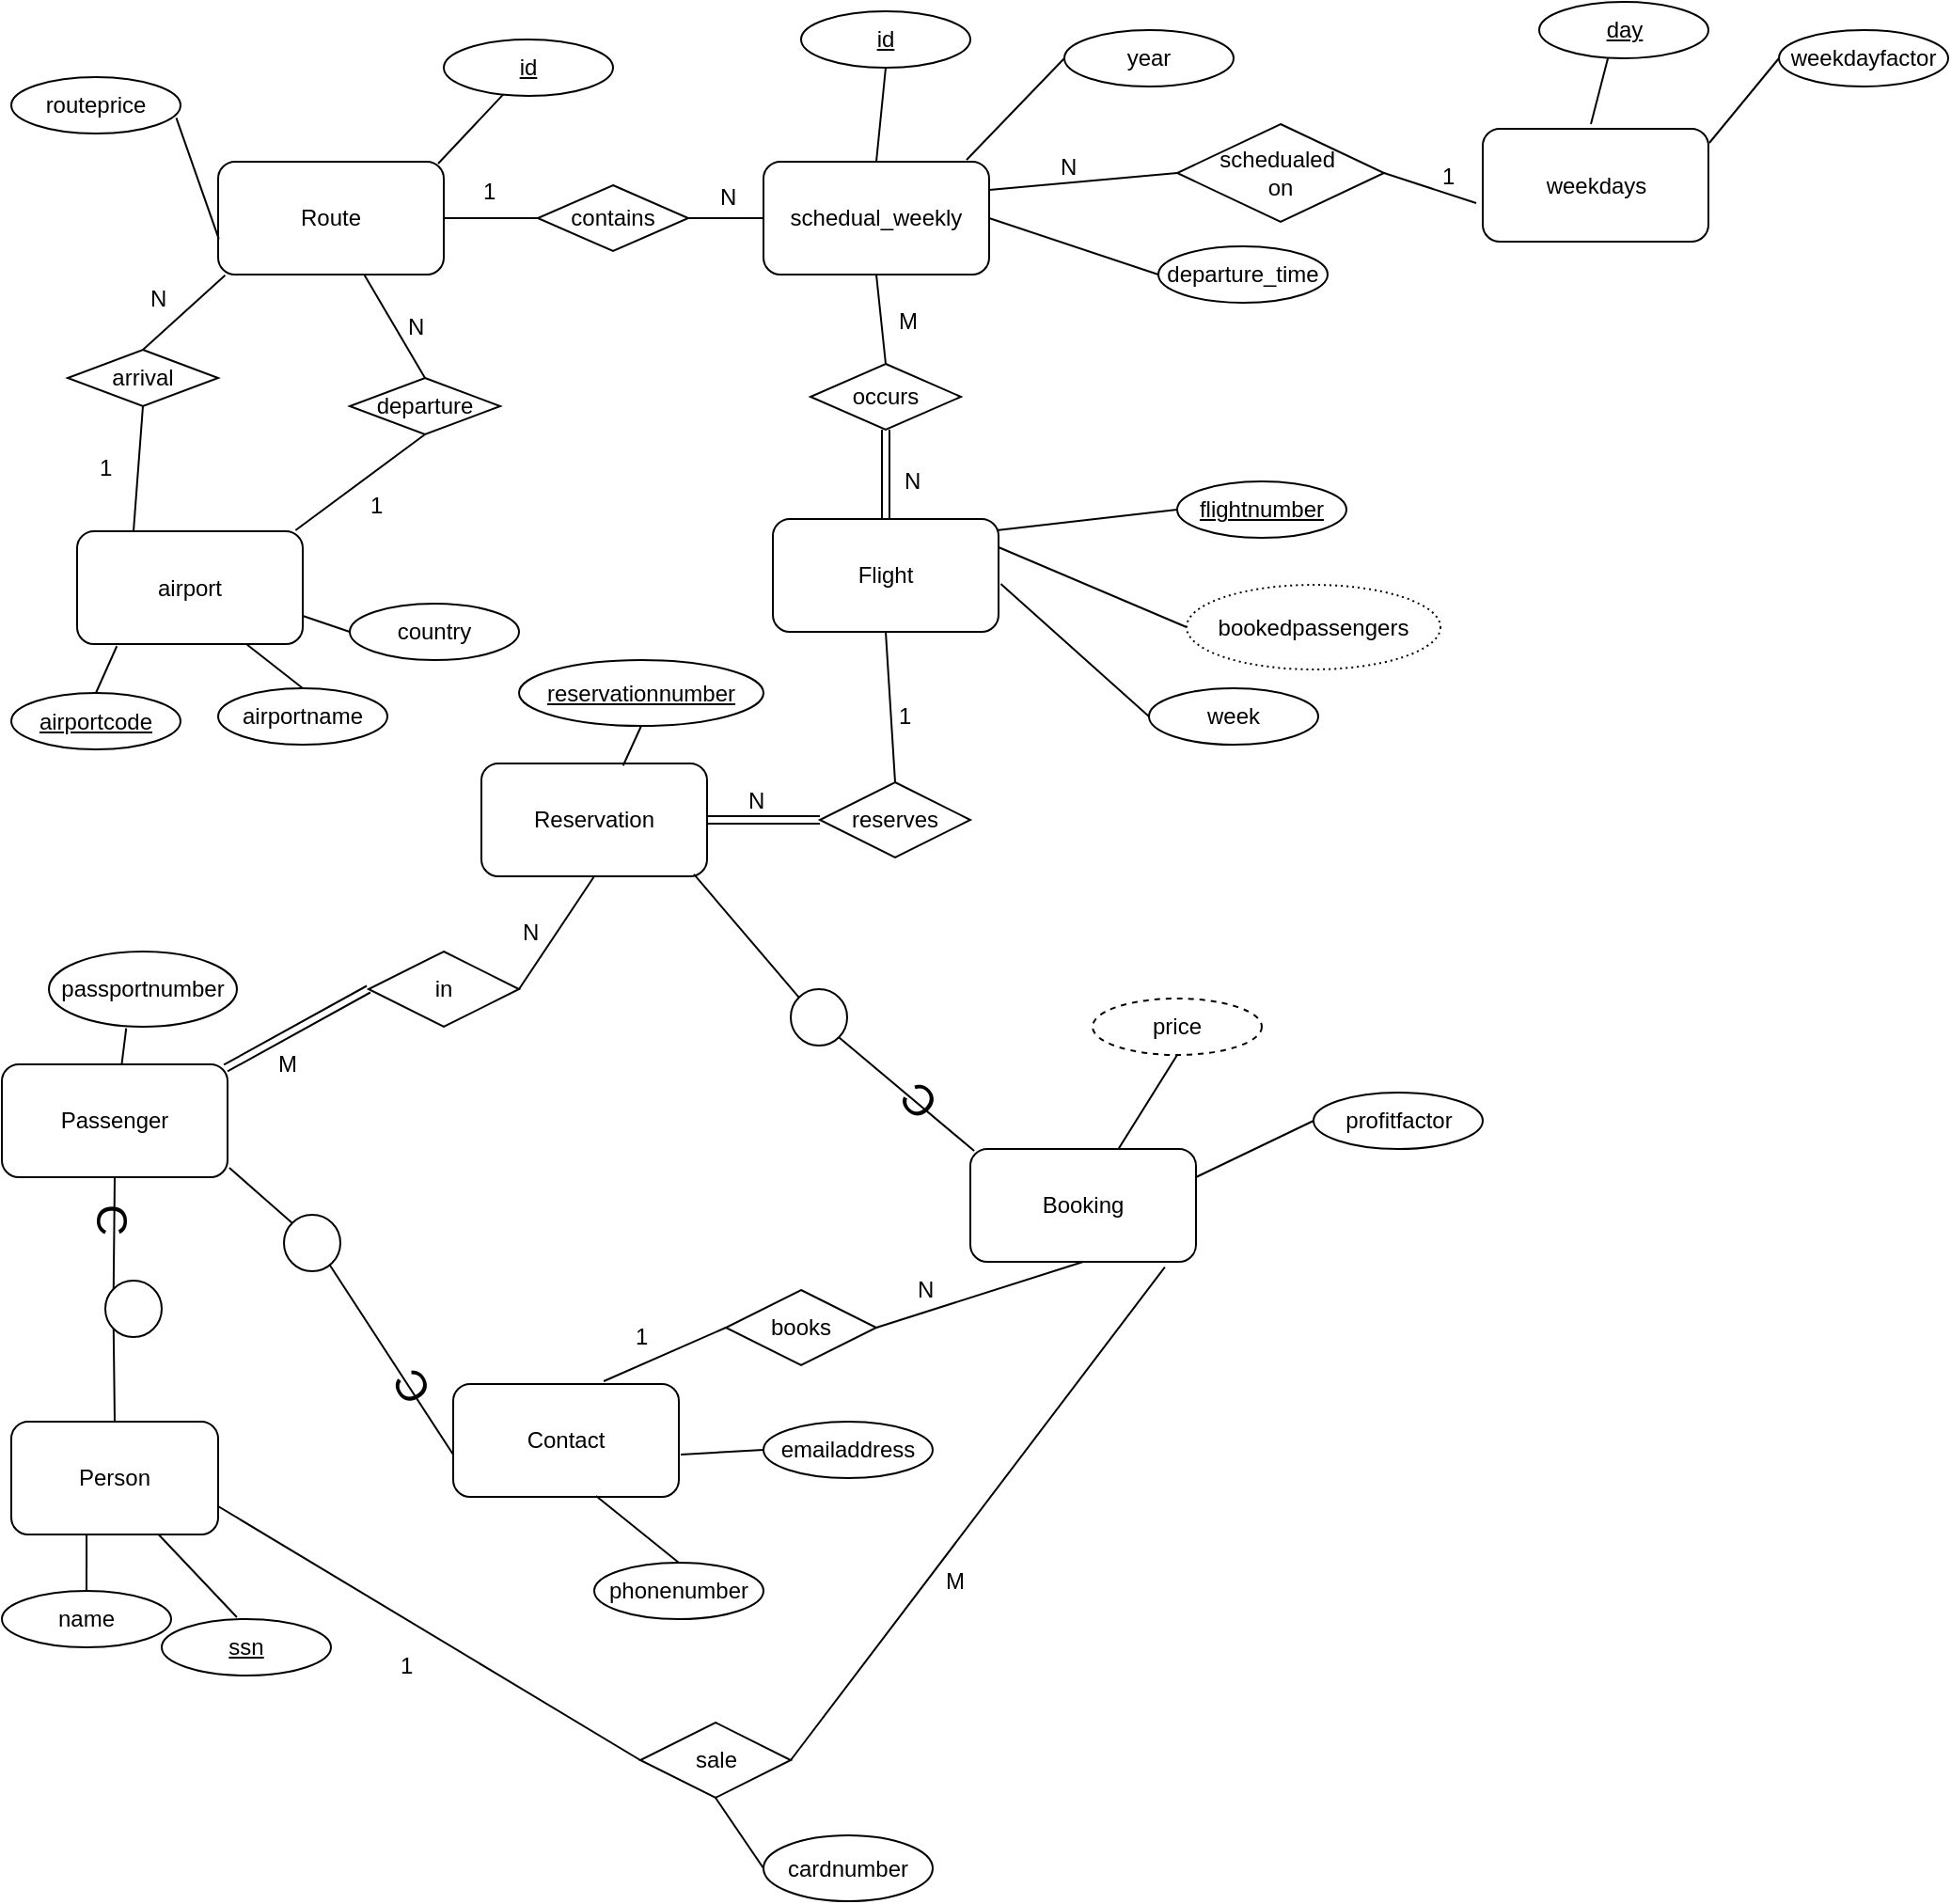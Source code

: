 <mxfile version="12.2.8" type="device" pages="1"><diagram id="ueyBdARAc9coFr8ONJ0_" name="Page-1"><mxGraphModel dx="1418" dy="865" grid="1" gridSize="10" guides="1" tooltips="1" connect="1" arrows="1" fold="1" page="1" pageScale="1" pageWidth="850" pageHeight="1100" math="0" shadow="0"><root><mxCell id="0"/><mxCell id="1" parent="0"/><mxCell id="NVE8YWoXmTEbN0VjAw6I-1" value="Route" style="rounded=1;whiteSpace=wrap;html=1;" parent="1" vertex="1"><mxGeometry x="120" y="120" width="120" height="60" as="geometry"/></mxCell><mxCell id="NVE8YWoXmTEbN0VjAw6I-5" value="schedual_weekly" style="rounded=1;whiteSpace=wrap;html=1;" parent="1" vertex="1"><mxGeometry x="410" y="120" width="120" height="60" as="geometry"/></mxCell><mxCell id="NVE8YWoXmTEbN0VjAw6I-6" value="Flight" style="rounded=1;whiteSpace=wrap;html=1;" parent="1" vertex="1"><mxGeometry x="415" y="310" width="120" height="60" as="geometry"/></mxCell><mxCell id="NVE8YWoXmTEbN0VjAw6I-7" value="&lt;u&gt;flightnumber&lt;/u&gt;" style="ellipse;whiteSpace=wrap;html=1;" parent="1" vertex="1"><mxGeometry x="630" y="290" width="90" height="30" as="geometry"/></mxCell><mxCell id="NVE8YWoXmTEbN0VjAw6I-9" value="week" style="ellipse;whiteSpace=wrap;html=1;" parent="1" vertex="1"><mxGeometry x="615" y="400" width="90" height="30" as="geometry"/></mxCell><mxCell id="NVE8YWoXmTEbN0VjAw6I-10" value="year" style="ellipse;whiteSpace=wrap;html=1;" parent="1" vertex="1"><mxGeometry x="570" y="50" width="90" height="30" as="geometry"/></mxCell><mxCell id="NVE8YWoXmTEbN0VjAw6I-11" value="&lt;u&gt;id&lt;/u&gt;" style="ellipse;whiteSpace=wrap;html=1;" parent="1" vertex="1"><mxGeometry x="430" y="40" width="90" height="30" as="geometry"/></mxCell><mxCell id="NVE8YWoXmTEbN0VjAw6I-13" value="&lt;u&gt;id&lt;/u&gt;" style="ellipse;whiteSpace=wrap;html=1;" parent="1" vertex="1"><mxGeometry x="240" y="55" width="90" height="30" as="geometry"/></mxCell><mxCell id="NVE8YWoXmTEbN0VjAw6I-19" value="&lt;u&gt;day&lt;/u&gt;" style="ellipse;whiteSpace=wrap;html=1;" parent="1" vertex="1"><mxGeometry x="822.5" y="35" width="90" height="30" as="geometry"/></mxCell><mxCell id="NVE8YWoXmTEbN0VjAw6I-20" value="departure_time" style="ellipse;whiteSpace=wrap;html=1;" parent="1" vertex="1"><mxGeometry x="620" y="165" width="90" height="30" as="geometry"/></mxCell><mxCell id="NVE8YWoXmTEbN0VjAw6I-21" value="contains" style="rhombus;whiteSpace=wrap;html=1;" parent="1" vertex="1"><mxGeometry x="290" y="132.5" width="80" height="35" as="geometry"/></mxCell><mxCell id="NVE8YWoXmTEbN0VjAw6I-23" value="occurs" style="rhombus;whiteSpace=wrap;html=1;" parent="1" vertex="1"><mxGeometry x="435" y="227.5" width="80" height="35" as="geometry"/></mxCell><mxCell id="NVE8YWoXmTEbN0VjAw6I-24" value="Reservation" style="rounded=1;whiteSpace=wrap;html=1;" parent="1" vertex="1"><mxGeometry x="260" y="440" width="120" height="60" as="geometry"/></mxCell><mxCell id="NVE8YWoXmTEbN0VjAw6I-26" value="Booking" style="rounded=1;whiteSpace=wrap;html=1;" parent="1" vertex="1"><mxGeometry x="520" y="645" width="120" height="60" as="geometry"/></mxCell><mxCell id="NVE8YWoXmTEbN0VjAw6I-27" value="Person" style="rounded=1;whiteSpace=wrap;html=1;" parent="1" vertex="1"><mxGeometry x="10" y="790" width="110" height="60" as="geometry"/></mxCell><mxCell id="NVE8YWoXmTEbN0VjAw6I-31" value="name" style="ellipse;whiteSpace=wrap;html=1;" parent="1" vertex="1"><mxGeometry x="5" y="880" width="90" height="30" as="geometry"/></mxCell><mxCell id="NVE8YWoXmTEbN0VjAw6I-32" value="passportnumber" style="ellipse;whiteSpace=wrap;html=1;" parent="1" vertex="1"><mxGeometry x="30" y="540" width="100" height="40" as="geometry"/></mxCell><mxCell id="NVE8YWoXmTEbN0VjAw6I-34" value="reserves" style="rhombus;whiteSpace=wrap;html=1;" parent="1" vertex="1"><mxGeometry x="440" y="450" width="80" height="40" as="geometry"/></mxCell><mxCell id="NVE8YWoXmTEbN0VjAw6I-36" value="in" style="rhombus;whiteSpace=wrap;html=1;" parent="1" vertex="1"><mxGeometry x="200" y="540" width="80" height="40" as="geometry"/></mxCell><mxCell id="NVE8YWoXmTEbN0VjAw6I-38" value="Contact" style="rounded=1;whiteSpace=wrap;html=1;" parent="1" vertex="1"><mxGeometry x="245" y="770" width="120" height="60" as="geometry"/></mxCell><mxCell id="NVE8YWoXmTEbN0VjAw6I-39" value="emailaddress" style="ellipse;whiteSpace=wrap;html=1;" parent="1" vertex="1"><mxGeometry x="410" y="790" width="90" height="30" as="geometry"/></mxCell><mxCell id="NVE8YWoXmTEbN0VjAw6I-40" value="phonenumber" style="ellipse;whiteSpace=wrap;html=1;" parent="1" vertex="1"><mxGeometry x="320" y="865" width="90" height="30" as="geometry"/></mxCell><mxCell id="NVE8YWoXmTEbN0VjAw6I-41" value="books" style="rhombus;whiteSpace=wrap;html=1;" parent="1" vertex="1"><mxGeometry x="390" y="720" width="80" height="40" as="geometry"/></mxCell><mxCell id="NVE8YWoXmTEbN0VjAw6I-42" value="" style="ellipse;whiteSpace=wrap;html=1;aspect=fixed;" parent="1" vertex="1"><mxGeometry x="60" y="715" width="30" height="30" as="geometry"/></mxCell><mxCell id="NVE8YWoXmTEbN0VjAw6I-46" value="Passenger" style="rounded=1;whiteSpace=wrap;html=1;" parent="1" vertex="1"><mxGeometry x="5" y="600" width="120" height="60" as="geometry"/></mxCell><mxCell id="NVE8YWoXmTEbN0VjAw6I-50" value="cardnumber" style="ellipse;whiteSpace=wrap;html=1;" parent="1" vertex="1"><mxGeometry x="410" y="1010" width="90" height="35" as="geometry"/></mxCell><mxCell id="NVE8YWoXmTEbN0VjAw6I-55" value="sale" style="rhombus;whiteSpace=wrap;html=1;" parent="1" vertex="1"><mxGeometry x="344.5" y="950" width="80" height="40" as="geometry"/></mxCell><mxCell id="NVE8YWoXmTEbN0VjAw6I-56" value="" style="endArrow=none;html=1;exitX=1;exitY=0.5;exitDx=0;exitDy=0;entryX=0.862;entryY=1.047;entryDx=0;entryDy=0;entryPerimeter=0;" parent="1" source="NVE8YWoXmTEbN0VjAw6I-55" target="NVE8YWoXmTEbN0VjAw6I-26" edge="1"><mxGeometry width="50" height="50" relative="1" as="geometry"><mxPoint x="710" y="690" as="sourcePoint"/><mxPoint x="760" y="640" as="targetPoint"/></mxGeometry></mxCell><mxCell id="NVE8YWoXmTEbN0VjAw6I-57" value="" style="endArrow=none;html=1;exitX=0;exitY=0.5;exitDx=0;exitDy=0;entryX=1;entryY=0.75;entryDx=0;entryDy=0;" parent="1" source="NVE8YWoXmTEbN0VjAw6I-55" target="NVE8YWoXmTEbN0VjAw6I-27" edge="1"><mxGeometry width="50" height="50" relative="1" as="geometry"><mxPoint x="670" y="930" as="sourcePoint"/><mxPoint x="770" y="650" as="targetPoint"/></mxGeometry></mxCell><mxCell id="NVE8YWoXmTEbN0VjAw6I-59" value="" style="endArrow=none;html=1;entryX=0;entryY=1;entryDx=0;entryDy=0;exitX=0.5;exitY=0;exitDx=0;exitDy=0;" parent="1" source="NVE8YWoXmTEbN0VjAw6I-27" target="NVE8YWoXmTEbN0VjAw6I-42" edge="1"><mxGeometry width="50" height="50" relative="1" as="geometry"><mxPoint x="80" y="780" as="sourcePoint"/><mxPoint x="130" y="730" as="targetPoint"/></mxGeometry></mxCell><mxCell id="NVE8YWoXmTEbN0VjAw6I-60" value="" style="endArrow=none;html=1;exitX=0;exitY=0;exitDx=0;exitDy=0;entryX=0.5;entryY=1;entryDx=0;entryDy=0;" parent="1" source="NVE8YWoXmTEbN0VjAw6I-42" target="NVE8YWoXmTEbN0VjAw6I-46" edge="1"><mxGeometry width="50" height="50" relative="1" as="geometry"><mxPoint x="140" y="735" as="sourcePoint"/><mxPoint x="190" y="685" as="targetPoint"/></mxGeometry></mxCell><mxCell id="NVE8YWoXmTEbN0VjAw6I-66" value="&lt;font style=&quot;font-size: 23px&quot;&gt;C&lt;/font&gt;" style="text;html=1;resizable=0;points=[];autosize=1;align=left;verticalAlign=top;spacingTop=-4;rotation=90;" parent="1" vertex="1"><mxGeometry x="55" y="677.5" width="30" height="20" as="geometry"/></mxCell><mxCell id="NVE8YWoXmTEbN0VjAw6I-67" value="" style="endArrow=none;html=1;entryX=0;entryY=0.5;entryDx=0;entryDy=0;exitX=0.992;exitY=0.033;exitDx=0;exitDy=0;exitPerimeter=0;shape=link;" parent="1" source="NVE8YWoXmTEbN0VjAw6I-46" target="NVE8YWoXmTEbN0VjAw6I-36" edge="1"><mxGeometry width="50" height="50" relative="1" as="geometry"><mxPoint x="130.99" y="806" as="sourcePoint"/><mxPoint x="159.393" y="765.607" as="targetPoint"/></mxGeometry></mxCell><mxCell id="NVE8YWoXmTEbN0VjAw6I-68" value="" style="endArrow=none;html=1;entryX=0.5;entryY=1;entryDx=0;entryDy=0;exitX=1;exitY=0.5;exitDx=0;exitDy=0;" parent="1" source="NVE8YWoXmTEbN0VjAw6I-36" target="NVE8YWoXmTEbN0VjAw6I-24" edge="1"><mxGeometry width="50" height="50" relative="1" as="geometry"><mxPoint x="234.99" y="545" as="sourcePoint"/><mxPoint x="263.393" y="504.607" as="targetPoint"/></mxGeometry></mxCell><mxCell id="NVE8YWoXmTEbN0VjAw6I-69" value="" style="endArrow=none;html=1;entryX=0;entryY=0.5;entryDx=0;entryDy=0;exitX=1;exitY=0.5;exitDx=0;exitDy=0;shape=link;" parent="1" source="NVE8YWoXmTEbN0VjAw6I-24" target="NVE8YWoXmTEbN0VjAw6I-34" edge="1"><mxGeometry width="50" height="50" relative="1" as="geometry"><mxPoint x="150.99" y="826" as="sourcePoint"/><mxPoint x="179.393" y="785.607" as="targetPoint"/></mxGeometry></mxCell><mxCell id="NVE8YWoXmTEbN0VjAw6I-70" value="" style="endArrow=none;html=1;entryX=0.5;entryY=1;entryDx=0;entryDy=0;exitX=0.5;exitY=0;exitDx=0;exitDy=0;" parent="1" source="NVE8YWoXmTEbN0VjAw6I-34" target="NVE8YWoXmTEbN0VjAw6I-6" edge="1"><mxGeometry width="50" height="50" relative="1" as="geometry"><mxPoint x="160.99" y="836" as="sourcePoint"/><mxPoint x="189.393" y="795.607" as="targetPoint"/></mxGeometry></mxCell><mxCell id="NVE8YWoXmTEbN0VjAw6I-74" value="" style="endArrow=none;html=1;entryX=0.942;entryY=0.983;entryDx=0;entryDy=0;entryPerimeter=0;exitX=0;exitY=0;exitDx=0;exitDy=0;" parent="1" source="n1bBaKgyU3vudz4Un_Si-14" target="NVE8YWoXmTEbN0VjAw6I-24" edge="1"><mxGeometry width="50" height="50" relative="1" as="geometry"><mxPoint x="410" y="540" as="sourcePoint"/><mxPoint x="159.393" y="765.607" as="targetPoint"/></mxGeometry></mxCell><mxCell id="NVE8YWoXmTEbN0VjAw6I-79" value="" style="endArrow=none;html=1;entryX=0;entryY=0.5;entryDx=0;entryDy=0;exitX=0.667;exitY=-0.025;exitDx=0;exitDy=0;exitPerimeter=0;" parent="1" source="NVE8YWoXmTEbN0VjAw6I-38" target="NVE8YWoXmTEbN0VjAw6I-41" edge="1"><mxGeometry width="50" height="50" relative="1" as="geometry"><mxPoint x="130.99" y="806" as="sourcePoint"/><mxPoint x="159.393" y="765.607" as="targetPoint"/></mxGeometry></mxCell><mxCell id="NVE8YWoXmTEbN0VjAw6I-80" value="" style="endArrow=none;html=1;entryX=0.5;entryY=1;entryDx=0;entryDy=0;exitX=1;exitY=0.5;exitDx=0;exitDy=0;" parent="1" source="NVE8YWoXmTEbN0VjAw6I-41" target="NVE8YWoXmTEbN0VjAw6I-26" edge="1"><mxGeometry width="50" height="50" relative="1" as="geometry"><mxPoint x="130.99" y="806" as="sourcePoint"/><mxPoint x="159.393" y="765.607" as="targetPoint"/></mxGeometry></mxCell><mxCell id="NVE8YWoXmTEbN0VjAw6I-81" value="" style="endArrow=none;html=1;entryX=0;entryY=0.5;entryDx=0;entryDy=0;exitX=1.008;exitY=0.625;exitDx=0;exitDy=0;exitPerimeter=0;" parent="1" source="NVE8YWoXmTEbN0VjAw6I-38" target="NVE8YWoXmTEbN0VjAw6I-39" edge="1"><mxGeometry width="50" height="50" relative="1" as="geometry"><mxPoint x="360.04" y="751" as="sourcePoint"/><mxPoint x="395" y="720" as="targetPoint"/></mxGeometry></mxCell><mxCell id="NVE8YWoXmTEbN0VjAw6I-82" value="" style="endArrow=none;html=1;exitX=0.633;exitY=0.992;exitDx=0;exitDy=0;exitPerimeter=0;entryX=0.5;entryY=0;entryDx=0;entryDy=0;" parent="1" source="NVE8YWoXmTEbN0VjAw6I-38" target="NVE8YWoXmTEbN0VjAw6I-40" edge="1"><mxGeometry width="50" height="50" relative="1" as="geometry"><mxPoint x="370.04" y="761" as="sourcePoint"/><mxPoint x="380" y="820" as="targetPoint"/></mxGeometry></mxCell><mxCell id="NVE8YWoXmTEbN0VjAw6I-84" value="" style="endArrow=none;html=1;exitX=0;exitY=0.5;exitDx=0;exitDy=0;entryX=1;entryY=0.25;entryDx=0;entryDy=0;" parent="1" source="YQRDbXW9_YYpW1JyS6Nd-8" target="NVE8YWoXmTEbN0VjAw6I-26" edge="1"><mxGeometry width="50" height="50" relative="1" as="geometry"><mxPoint x="380.04" y="771" as="sourcePoint"/><mxPoint x="960" y="520" as="targetPoint"/></mxGeometry></mxCell><mxCell id="NVE8YWoXmTEbN0VjAw6I-87" value="" style="endArrow=none;html=1;entryX=0;entryY=0.5;entryDx=0;entryDy=0;exitX=0.5;exitY=1;exitDx=0;exitDy=0;" parent="1" source="NVE8YWoXmTEbN0VjAw6I-55" target="NVE8YWoXmTEbN0VjAw6I-50" edge="1"><mxGeometry width="50" height="50" relative="1" as="geometry"><mxPoint x="810" y="770" as="sourcePoint"/><mxPoint x="810" y="730" as="targetPoint"/></mxGeometry></mxCell><mxCell id="NVE8YWoXmTEbN0VjAw6I-90" value="" style="endArrow=none;html=1;exitX=0.364;exitY=1;exitDx=0;exitDy=0;exitPerimeter=0;" parent="1" source="NVE8YWoXmTEbN0VjAw6I-27" target="NVE8YWoXmTEbN0VjAw6I-31" edge="1"><mxGeometry width="50" height="50" relative="1" as="geometry"><mxPoint x="130.99" y="806" as="sourcePoint"/><mxPoint x="159.393" y="765.607" as="targetPoint"/></mxGeometry></mxCell><mxCell id="NVE8YWoXmTEbN0VjAw6I-91" value="" style="endArrow=none;html=1;exitX=0.411;exitY=1.021;exitDx=0;exitDy=0;exitPerimeter=0;" parent="1" source="NVE8YWoXmTEbN0VjAw6I-32" target="NVE8YWoXmTEbN0VjAw6I-46" edge="1"><mxGeometry width="50" height="50" relative="1" as="geometry"><mxPoint x="60" y="537" as="sourcePoint"/><mxPoint x="169.393" y="775.607" as="targetPoint"/></mxGeometry></mxCell><mxCell id="NVE8YWoXmTEbN0VjAw6I-92" value="" style="endArrow=none;html=1;entryX=1.01;entryY=0.576;entryDx=0;entryDy=0;exitX=0;exitY=0.5;exitDx=0;exitDy=0;entryPerimeter=0;" parent="1" source="NVE8YWoXmTEbN0VjAw6I-9" target="NVE8YWoXmTEbN0VjAw6I-6" edge="1"><mxGeometry width="50" height="50" relative="1" as="geometry"><mxPoint x="490" y="450" as="sourcePoint"/><mxPoint x="485" y="380" as="targetPoint"/></mxGeometry></mxCell><mxCell id="NVE8YWoXmTEbN0VjAw6I-93" value="price" style="ellipse;whiteSpace=wrap;html=1;dashed=1;" parent="1" vertex="1"><mxGeometry x="585" y="565" width="90" height="30" as="geometry"/></mxCell><mxCell id="NVE8YWoXmTEbN0VjAw6I-94" value="" style="endArrow=none;html=1;exitX=0.5;exitY=1;exitDx=0;exitDy=0;" parent="1" source="NVE8YWoXmTEbN0VjAw6I-93" target="NVE8YWoXmTEbN0VjAw6I-26" edge="1"><mxGeometry width="50" height="50" relative="1" as="geometry"><mxPoint x="490" y="450" as="sourcePoint"/><mxPoint x="485" y="380" as="targetPoint"/></mxGeometry></mxCell><mxCell id="NVE8YWoXmTEbN0VjAw6I-95" value="" style="endArrow=none;html=1;entryX=0.992;entryY=0.1;entryDx=0;entryDy=0;exitX=0;exitY=0.5;exitDx=0;exitDy=0;entryPerimeter=0;" parent="1" source="NVE8YWoXmTEbN0VjAw6I-7" target="NVE8YWoXmTEbN0VjAw6I-6" edge="1"><mxGeometry width="50" height="50" relative="1" as="geometry"><mxPoint x="640" y="380" as="sourcePoint"/><mxPoint x="545" y="335" as="targetPoint"/></mxGeometry></mxCell><mxCell id="NVE8YWoXmTEbN0VjAw6I-96" value="" style="endArrow=none;html=1;entryX=0.5;entryY=1;entryDx=0;entryDy=0;exitX=0.5;exitY=0;exitDx=0;exitDy=0;shape=link;" parent="1" source="NVE8YWoXmTEbN0VjAw6I-6" target="NVE8YWoXmTEbN0VjAw6I-23" edge="1"><mxGeometry width="50" height="50" relative="1" as="geometry"><mxPoint x="650" y="390" as="sourcePoint"/><mxPoint x="555" y="345" as="targetPoint"/></mxGeometry></mxCell><mxCell id="NVE8YWoXmTEbN0VjAw6I-97" value="" style="endArrow=none;html=1;exitX=0.5;exitY=1;exitDx=0;exitDy=0;entryX=0.5;entryY=0;entryDx=0;entryDy=0;" parent="1" source="NVE8YWoXmTEbN0VjAw6I-5" target="NVE8YWoXmTEbN0VjAw6I-23" edge="1"><mxGeometry width="50" height="50" relative="1" as="geometry"><mxPoint x="660" y="400" as="sourcePoint"/><mxPoint x="470" y="220" as="targetPoint"/></mxGeometry></mxCell><mxCell id="NVE8YWoXmTEbN0VjAw6I-99" value="" style="endArrow=none;html=1;entryX=1;entryY=0.5;entryDx=0;entryDy=0;exitX=0;exitY=0.5;exitDx=0;exitDy=0;" parent="1" source="NVE8YWoXmTEbN0VjAw6I-20" target="NVE8YWoXmTEbN0VjAw6I-5" edge="1"><mxGeometry width="50" height="50" relative="1" as="geometry"><mxPoint x="670" y="410" as="sourcePoint"/><mxPoint x="575" y="365" as="targetPoint"/></mxGeometry></mxCell><mxCell id="NVE8YWoXmTEbN0VjAw6I-100" value="" style="endArrow=none;html=1;exitX=0.406;exitY=1;exitDx=0;exitDy=0;exitPerimeter=0;" parent="1" source="NVE8YWoXmTEbN0VjAw6I-19" edge="1"><mxGeometry width="50" height="50" relative="1" as="geometry"><mxPoint x="680" y="420" as="sourcePoint"/><mxPoint x="850" y="100" as="targetPoint"/></mxGeometry></mxCell><mxCell id="NVE8YWoXmTEbN0VjAw6I-101" value="" style="endArrow=none;html=1;entryX=0.9;entryY=-0.017;entryDx=0;entryDy=0;exitX=0;exitY=0.5;exitDx=0;exitDy=0;entryPerimeter=0;" parent="1" source="NVE8YWoXmTEbN0VjAw6I-10" target="NVE8YWoXmTEbN0VjAw6I-5" edge="1"><mxGeometry width="50" height="50" relative="1" as="geometry"><mxPoint x="690" y="430" as="sourcePoint"/><mxPoint x="595" y="385" as="targetPoint"/></mxGeometry></mxCell><mxCell id="NVE8YWoXmTEbN0VjAw6I-102" value="" style="endArrow=none;html=1;entryX=0.5;entryY=0;entryDx=0;entryDy=0;exitX=0.5;exitY=1;exitDx=0;exitDy=0;" parent="1" source="NVE8YWoXmTEbN0VjAw6I-11" target="NVE8YWoXmTEbN0VjAw6I-5" edge="1"><mxGeometry width="50" height="50" relative="1" as="geometry"><mxPoint x="700" y="440" as="sourcePoint"/><mxPoint x="605" y="395" as="targetPoint"/></mxGeometry></mxCell><mxCell id="NVE8YWoXmTEbN0VjAw6I-103" value="" style="endArrow=none;html=1;entryX=0;entryY=0.5;entryDx=0;entryDy=0;exitX=1;exitY=0.5;exitDx=0;exitDy=0;" parent="1" source="NVE8YWoXmTEbN0VjAw6I-21" target="NVE8YWoXmTEbN0VjAw6I-5" edge="1"><mxGeometry width="50" height="50" relative="1" as="geometry"><mxPoint x="485" y="80" as="sourcePoint"/><mxPoint x="480" y="130" as="targetPoint"/></mxGeometry></mxCell><mxCell id="NVE8YWoXmTEbN0VjAw6I-104" value="" style="endArrow=none;html=1;entryX=1;entryY=0.5;entryDx=0;entryDy=0;exitX=0;exitY=0.5;exitDx=0;exitDy=0;" parent="1" source="NVE8YWoXmTEbN0VjAw6I-21" target="NVE8YWoXmTEbN0VjAw6I-1" edge="1"><mxGeometry width="50" height="50" relative="1" as="geometry"><mxPoint x="495" y="90" as="sourcePoint"/><mxPoint x="490" y="140" as="targetPoint"/></mxGeometry></mxCell><mxCell id="NVE8YWoXmTEbN0VjAw6I-105" value="" style="endArrow=none;html=1;entryX=0.975;entryY=0.017;entryDx=0;entryDy=0;entryPerimeter=0;" parent="1" source="NVE8YWoXmTEbN0VjAw6I-13" target="NVE8YWoXmTEbN0VjAw6I-1" edge="1"><mxGeometry width="50" height="50" relative="1" as="geometry"><mxPoint x="300" y="160" as="sourcePoint"/><mxPoint x="250" y="160" as="targetPoint"/></mxGeometry></mxCell><mxCell id="NVE8YWoXmTEbN0VjAw6I-106" value="" style="endArrow=none;html=1;entryX=0.5;entryY=0;entryDx=0;entryDy=0;" parent="1" source="NVE8YWoXmTEbN0VjAw6I-1" target="YQRDbXW9_YYpW1JyS6Nd-12" edge="1"><mxGeometry width="50" height="50" relative="1" as="geometry"><mxPoint x="310" y="170" as="sourcePoint"/><mxPoint x="260" y="170" as="targetPoint"/></mxGeometry></mxCell><mxCell id="NVE8YWoXmTEbN0VjAw6I-107" value="" style="endArrow=none;html=1;entryX=0.5;entryY=0;entryDx=0;entryDy=0;exitX=0.031;exitY=1.006;exitDx=0;exitDy=0;exitPerimeter=0;" parent="1" source="NVE8YWoXmTEbN0VjAw6I-1" target="YQRDbXW9_YYpW1JyS6Nd-11" edge="1"><mxGeometry width="50" height="50" relative="1" as="geometry"><mxPoint x="75" y="90" as="sourcePoint"/><mxPoint x="190" y="130" as="targetPoint"/></mxGeometry></mxCell><mxCell id="YQRDbXW9_YYpW1JyS6Nd-1" value="routeprice" style="ellipse;whiteSpace=wrap;html=1;" parent="1" vertex="1"><mxGeometry x="10" y="75" width="90" height="30" as="geometry"/></mxCell><mxCell id="YQRDbXW9_YYpW1JyS6Nd-3" value="weekdayfactor" style="ellipse;whiteSpace=wrap;html=1;" parent="1" vertex="1"><mxGeometry x="950" y="50" width="90" height="30" as="geometry"/></mxCell><mxCell id="YQRDbXW9_YYpW1JyS6Nd-5" value="&lt;div&gt;bookedpassengers&lt;/div&gt;" style="ellipse;whiteSpace=wrap;html=1;dashed=1;dashPattern=1 2;" parent="1" vertex="1"><mxGeometry x="635" y="345" width="135" height="45" as="geometry"/></mxCell><mxCell id="YQRDbXW9_YYpW1JyS6Nd-8" value="profitfactor" style="ellipse;whiteSpace=wrap;html=1;" parent="1" vertex="1"><mxGeometry x="702.5" y="615" width="90" height="30" as="geometry"/></mxCell><mxCell id="YQRDbXW9_YYpW1JyS6Nd-9" value="airport" style="rounded=1;whiteSpace=wrap;html=1;" parent="1" vertex="1"><mxGeometry x="45" y="316.5" width="120" height="60" as="geometry"/></mxCell><mxCell id="YQRDbXW9_YYpW1JyS6Nd-10" value="" style="endArrow=none;html=1;entryX=0.003;entryY=0.685;entryDx=0;entryDy=0;exitX=0.975;exitY=0.724;exitDx=0;exitDy=0;entryPerimeter=0;exitPerimeter=0;" parent="1" source="YQRDbXW9_YYpW1JyS6Nd-1" target="NVE8YWoXmTEbN0VjAw6I-1" edge="1"><mxGeometry width="50" height="50" relative="1" as="geometry"><mxPoint x="85" y="100" as="sourcePoint"/><mxPoint x="130" y="160" as="targetPoint"/></mxGeometry></mxCell><mxCell id="YQRDbXW9_YYpW1JyS6Nd-11" value="arrival" style="rhombus;whiteSpace=wrap;html=1;" parent="1" vertex="1"><mxGeometry x="40" y="220" width="80" height="30" as="geometry"/></mxCell><mxCell id="YQRDbXW9_YYpW1JyS6Nd-12" value="departure" style="rhombus;whiteSpace=wrap;html=1;" parent="1" vertex="1"><mxGeometry x="190" y="235" width="80" height="30" as="geometry"/></mxCell><mxCell id="YQRDbXW9_YYpW1JyS6Nd-13" value="" style="endArrow=none;html=1;entryX=1;entryY=0.25;entryDx=0;entryDy=0;exitX=0;exitY=0.5;exitDx=0;exitDy=0;" parent="1" source="YQRDbXW9_YYpW1JyS6Nd-5" target="NVE8YWoXmTEbN0VjAw6I-6" edge="1"><mxGeometry width="50" height="50" relative="1" as="geometry"><mxPoint x="640.0" y="315.0" as="sourcePoint"/><mxPoint x="544.04" y="326" as="targetPoint"/></mxGeometry></mxCell><mxCell id="YQRDbXW9_YYpW1JyS6Nd-14" value="" style="endArrow=none;html=1;exitX=0;exitY=0.5;exitDx=0;exitDy=0;entryX=1.004;entryY=0.125;entryDx=0;entryDy=0;entryPerimeter=0;" parent="1" source="YQRDbXW9_YYpW1JyS6Nd-3" target="n1bBaKgyU3vudz4Un_Si-4" edge="1"><mxGeometry width="50" height="50" relative="1" as="geometry"><mxPoint x="630" y="190.0" as="sourcePoint"/><mxPoint x="540" y="160" as="targetPoint"/></mxGeometry></mxCell><mxCell id="NVE8YWoXmTEbN0VjAw6I-64" value="&lt;font style=&quot;font-size: 23px&quot;&gt;C&lt;/font&gt;" style="text;html=1;resizable=0;points=[];autosize=1;align=left;verticalAlign=top;spacingTop=-4;rotation=-120;" parent="1" vertex="1"><mxGeometry x="200" y="760" width="30" height="20" as="geometry"/></mxCell><mxCell id="YQRDbXW9_YYpW1JyS6Nd-18" value="" style="endArrow=none;html=1;entryX=0;entryY=0.5;entryDx=0;entryDy=0;" parent="1" edge="1"><mxGeometry width="50" height="50" relative="1" as="geometry"><mxPoint x="175" y="700" as="sourcePoint"/><mxPoint x="245" y="807.5" as="targetPoint"/></mxGeometry></mxCell><mxCell id="YQRDbXW9_YYpW1JyS6Nd-19" value="" style="endArrow=none;html=1;entryX=0.5;entryY=1;entryDx=0;entryDy=0;exitX=0.25;exitY=0;exitDx=0;exitDy=0;" parent="1" source="YQRDbXW9_YYpW1JyS6Nd-9" target="YQRDbXW9_YYpW1JyS6Nd-11" edge="1"><mxGeometry width="50" height="50" relative="1" as="geometry"><mxPoint x="80" y="310" as="sourcePoint"/><mxPoint x="90" y="230" as="targetPoint"/></mxGeometry></mxCell><mxCell id="YQRDbXW9_YYpW1JyS6Nd-20" value="" style="endArrow=none;html=1;entryX=0.968;entryY=-0.008;entryDx=0;entryDy=0;exitX=0.5;exitY=1;exitDx=0;exitDy=0;entryPerimeter=0;" parent="1" source="YQRDbXW9_YYpW1JyS6Nd-12" target="YQRDbXW9_YYpW1JyS6Nd-9" edge="1"><mxGeometry width="50" height="50" relative="1" as="geometry"><mxPoint x="143.72" y="200.36" as="sourcePoint"/><mxPoint x="100" y="240" as="targetPoint"/></mxGeometry></mxCell><mxCell id="YQRDbXW9_YYpW1JyS6Nd-22" value="&lt;u&gt;airportcode&lt;/u&gt;" style="ellipse;whiteSpace=wrap;html=1;" parent="1" vertex="1"><mxGeometry x="10" y="402.5" width="90" height="30" as="geometry"/></mxCell><mxCell id="YQRDbXW9_YYpW1JyS6Nd-23" value="airportname" style="ellipse;whiteSpace=wrap;html=1;" parent="1" vertex="1"><mxGeometry x="120" y="400" width="90" height="30" as="geometry"/></mxCell><mxCell id="YQRDbXW9_YYpW1JyS6Nd-24" value="" style="endArrow=none;html=1;entryX=0.5;entryY=0;entryDx=0;entryDy=0;exitX=0.176;exitY=1.019;exitDx=0;exitDy=0;exitPerimeter=0;" parent="1" source="YQRDbXW9_YYpW1JyS6Nd-9" target="YQRDbXW9_YYpW1JyS6Nd-22" edge="1"><mxGeometry width="50" height="50" relative="1" as="geometry"><mxPoint x="85" y="325" as="sourcePoint"/><mxPoint x="90" y="260" as="targetPoint"/></mxGeometry></mxCell><mxCell id="YQRDbXW9_YYpW1JyS6Nd-25" value="" style="endArrow=none;html=1;entryX=0.5;entryY=0;entryDx=0;entryDy=0;exitX=0.75;exitY=1;exitDx=0;exitDy=0;" parent="1" source="YQRDbXW9_YYpW1JyS6Nd-9" target="YQRDbXW9_YYpW1JyS6Nd-23" edge="1"><mxGeometry width="50" height="50" relative="1" as="geometry"><mxPoint x="76.12" y="386.14" as="sourcePoint"/><mxPoint x="54.5" y="410" as="targetPoint"/></mxGeometry></mxCell><mxCell id="YQRDbXW9_YYpW1JyS6Nd-26" value="country" style="ellipse;whiteSpace=wrap;html=1;" parent="1" vertex="1"><mxGeometry x="190" y="355" width="90" height="30" as="geometry"/></mxCell><mxCell id="YQRDbXW9_YYpW1JyS6Nd-27" value="" style="endArrow=none;html=1;entryX=0;entryY=0.5;entryDx=0;entryDy=0;exitX=1;exitY=0.75;exitDx=0;exitDy=0;" parent="1" source="YQRDbXW9_YYpW1JyS6Nd-9" target="YQRDbXW9_YYpW1JyS6Nd-26" edge="1"><mxGeometry width="50" height="50" relative="1" as="geometry"><mxPoint x="145" y="385" as="sourcePoint"/><mxPoint x="175" y="410" as="targetPoint"/></mxGeometry></mxCell><mxCell id="YQRDbXW9_YYpW1JyS6Nd-28" value="&lt;u&gt;reservationnumber&lt;/u&gt;" style="ellipse;whiteSpace=wrap;html=1;" parent="1" vertex="1"><mxGeometry x="280" y="385" width="130" height="35" as="geometry"/></mxCell><mxCell id="YQRDbXW9_YYpW1JyS6Nd-29" value="" style="endArrow=none;html=1;entryX=0.628;entryY=0.019;entryDx=0;entryDy=0;exitX=0.5;exitY=1;exitDx=0;exitDy=0;entryPerimeter=0;" parent="1" source="YQRDbXW9_YYpW1JyS6Nd-28" target="NVE8YWoXmTEbN0VjAw6I-24" edge="1"><mxGeometry width="50" height="50" relative="1" as="geometry"><mxPoint x="175" y="370" as="sourcePoint"/><mxPoint x="200" y="380" as="targetPoint"/></mxGeometry></mxCell><mxCell id="YQRDbXW9_YYpW1JyS6Nd-44" value="&lt;u&gt;ssn&lt;/u&gt;" style="ellipse;whiteSpace=wrap;html=1;" parent="1" vertex="1"><mxGeometry x="90" y="895" width="90" height="30" as="geometry"/></mxCell><mxCell id="YQRDbXW9_YYpW1JyS6Nd-45" value="" style="endArrow=none;html=1;exitX=0.712;exitY=1;exitDx=0;exitDy=0;exitPerimeter=0;entryX=0.444;entryY=-0.033;entryDx=0;entryDy=0;entryPerimeter=0;" parent="1" source="NVE8YWoXmTEbN0VjAw6I-27" target="YQRDbXW9_YYpW1JyS6Nd-44" edge="1"><mxGeometry width="50" height="50" relative="1" as="geometry"><mxPoint x="60.04" y="860" as="sourcePoint"/><mxPoint x="120" y="890" as="targetPoint"/></mxGeometry></mxCell><mxCell id="YQRDbXW9_YYpW1JyS6Nd-48" value="M" style="text;html=1;resizable=0;points=[];autosize=1;align=left;verticalAlign=top;spacingTop=-4;" parent="1" vertex="1"><mxGeometry x="150" y="590" width="20" height="20" as="geometry"/></mxCell><mxCell id="YQRDbXW9_YYpW1JyS6Nd-49" value="N" style="text;html=1;resizable=0;points=[];autosize=1;align=left;verticalAlign=top;spacingTop=-4;" parent="1" vertex="1"><mxGeometry x="280" y="520" width="20" height="20" as="geometry"/></mxCell><mxCell id="YQRDbXW9_YYpW1JyS6Nd-50" value="1" style="text;html=1;resizable=0;points=[];autosize=1;align=left;verticalAlign=top;spacingTop=-4;" parent="1" vertex="1"><mxGeometry x="215" y="910" width="20" height="20" as="geometry"/></mxCell><mxCell id="YQRDbXW9_YYpW1JyS6Nd-51" value="M" style="text;html=1;resizable=0;points=[];autosize=1;align=left;verticalAlign=top;spacingTop=-4;" parent="1" vertex="1"><mxGeometry x="505" y="865" width="20" height="20" as="geometry"/></mxCell><mxCell id="YQRDbXW9_YYpW1JyS6Nd-54" value="1" style="text;html=1;resizable=0;points=[];autosize=1;align=left;verticalAlign=top;spacingTop=-4;" parent="1" vertex="1"><mxGeometry x="340" y="735" width="20" height="20" as="geometry"/></mxCell><mxCell id="YQRDbXW9_YYpW1JyS6Nd-55" value="N" style="text;html=1;resizable=0;points=[];autosize=1;align=left;verticalAlign=top;spacingTop=-4;" parent="1" vertex="1"><mxGeometry x="490" y="710" width="20" height="20" as="geometry"/></mxCell><mxCell id="YQRDbXW9_YYpW1JyS6Nd-56" value="N" style="text;html=1;resizable=0;points=[];autosize=1;align=left;verticalAlign=top;spacingTop=-4;" parent="1" vertex="1"><mxGeometry x="400" y="450" width="20" height="20" as="geometry"/></mxCell><mxCell id="YQRDbXW9_YYpW1JyS6Nd-57" value="1" style="text;html=1;resizable=0;points=[];autosize=1;align=left;verticalAlign=top;spacingTop=-4;" parent="1" vertex="1"><mxGeometry x="480" y="405" width="20" height="20" as="geometry"/></mxCell><mxCell id="YQRDbXW9_YYpW1JyS6Nd-58" value="N" style="text;html=1;resizable=0;points=[];autosize=1;align=left;verticalAlign=top;spacingTop=-4;" parent="1" vertex="1"><mxGeometry x="483" y="280" width="20" height="20" as="geometry"/></mxCell><mxCell id="YQRDbXW9_YYpW1JyS6Nd-59" value="M" style="text;html=1;resizable=0;points=[];autosize=1;align=left;verticalAlign=top;spacingTop=-4;" parent="1" vertex="1"><mxGeometry x="480" y="195" width="20" height="20" as="geometry"/></mxCell><mxCell id="YQRDbXW9_YYpW1JyS6Nd-61" value="N" style="text;html=1;resizable=0;points=[];autosize=1;align=left;verticalAlign=top;spacingTop=-4;" parent="1" vertex="1"><mxGeometry x="385" y="129" width="20" height="20" as="geometry"/></mxCell><mxCell id="YQRDbXW9_YYpW1JyS6Nd-62" value="1" style="text;html=1;resizable=0;points=[];autosize=1;align=left;verticalAlign=top;spacingTop=-4;" parent="1" vertex="1"><mxGeometry x="259" y="126" width="20" height="20" as="geometry"/></mxCell><mxCell id="YQRDbXW9_YYpW1JyS6Nd-65" value="N" style="text;html=1;resizable=0;points=[];autosize=1;align=left;verticalAlign=top;spacingTop=-4;" parent="1" vertex="1"><mxGeometry x="219" y="197.5" width="20" height="20" as="geometry"/></mxCell><mxCell id="YQRDbXW9_YYpW1JyS6Nd-66" value="1" style="text;html=1;resizable=0;points=[];autosize=1;align=left;verticalAlign=top;spacingTop=-4;" parent="1" vertex="1"><mxGeometry x="199" y="292.5" width="20" height="20" as="geometry"/></mxCell><mxCell id="YQRDbXW9_YYpW1JyS6Nd-67" value="N" style="text;html=1;resizable=0;points=[];autosize=1;align=left;verticalAlign=top;spacingTop=-4;" parent="1" vertex="1"><mxGeometry x="82" y="183" width="20" height="20" as="geometry"/></mxCell><mxCell id="YQRDbXW9_YYpW1JyS6Nd-68" value="1" style="text;html=1;resizable=0;points=[];autosize=1;align=left;verticalAlign=top;spacingTop=-4;" parent="1" vertex="1"><mxGeometry x="55" y="272.5" width="20" height="20" as="geometry"/></mxCell><mxCell id="n1bBaKgyU3vudz4Un_Si-1" value="" style="ellipse;whiteSpace=wrap;html=1;aspect=fixed;" vertex="1" parent="1"><mxGeometry x="155" y="680" width="30" height="30" as="geometry"/></mxCell><mxCell id="n1bBaKgyU3vudz4Un_Si-2" value="" style="endArrow=none;html=1;entryX=1.008;entryY=0.917;entryDx=0;entryDy=0;exitX=0;exitY=0;exitDx=0;exitDy=0;entryPerimeter=0;" edge="1" parent="1" source="n1bBaKgyU3vudz4Un_Si-1" target="NVE8YWoXmTEbN0VjAw6I-46"><mxGeometry width="50" height="50" relative="1" as="geometry"><mxPoint x="75" y="800" as="sourcePoint"/><mxPoint x="74.393" y="750.607" as="targetPoint"/></mxGeometry></mxCell><mxCell id="n1bBaKgyU3vudz4Un_Si-4" value="weekdays" style="rounded=1;whiteSpace=wrap;html=1;" vertex="1" parent="1"><mxGeometry x="792.5" y="102.5" width="120" height="60" as="geometry"/></mxCell><mxCell id="n1bBaKgyU3vudz4Un_Si-6" value="schedualed&amp;nbsp;&lt;br&gt;on" style="rhombus;whiteSpace=wrap;html=1;" vertex="1" parent="1"><mxGeometry x="630" y="100" width="110" height="52" as="geometry"/></mxCell><mxCell id="n1bBaKgyU3vudz4Un_Si-7" value="" style="endArrow=none;html=1;exitX=0;exitY=0.5;exitDx=0;exitDy=0;entryX=1;entryY=0.25;entryDx=0;entryDy=0;" edge="1" parent="1" source="n1bBaKgyU3vudz4Un_Si-6" target="NVE8YWoXmTEbN0VjAw6I-5"><mxGeometry width="50" height="50" relative="1" as="geometry"><mxPoint x="580" y="75" as="sourcePoint"/><mxPoint x="528" y="130" as="targetPoint"/></mxGeometry></mxCell><mxCell id="n1bBaKgyU3vudz4Un_Si-8" value="" style="endArrow=none;html=1;entryX=1;entryY=0.5;entryDx=0;entryDy=0;exitX=-0.029;exitY=0.658;exitDx=0;exitDy=0;exitPerimeter=0;" edge="1" parent="1" source="n1bBaKgyU3vudz4Un_Si-4" target="n1bBaKgyU3vudz4Un_Si-6"><mxGeometry width="50" height="50" relative="1" as="geometry"><mxPoint x="790" y="136" as="sourcePoint"/><mxPoint x="540" y="145" as="targetPoint"/></mxGeometry></mxCell><mxCell id="n1bBaKgyU3vudz4Un_Si-11" value="N" style="text;html=1;resizable=0;points=[];autosize=1;align=left;verticalAlign=top;spacingTop=-4;" vertex="1" parent="1"><mxGeometry x="566" y="113" width="20" height="20" as="geometry"/></mxCell><mxCell id="n1bBaKgyU3vudz4Un_Si-12" value="1" style="text;html=1;resizable=0;points=[];autosize=1;align=left;verticalAlign=top;spacingTop=-4;" vertex="1" parent="1"><mxGeometry x="769" y="118" width="20" height="20" as="geometry"/></mxCell><mxCell id="n1bBaKgyU3vudz4Un_Si-14" value="" style="ellipse;whiteSpace=wrap;html=1;aspect=fixed;" vertex="1" parent="1"><mxGeometry x="424.5" y="560" width="30" height="30" as="geometry"/></mxCell><mxCell id="n1bBaKgyU3vudz4Un_Si-15" value="" style="endArrow=none;html=1;entryX=1;entryY=1;entryDx=0;entryDy=0;exitX=0.017;exitY=0.017;exitDx=0;exitDy=0;exitPerimeter=0;" edge="1" parent="1" source="NVE8YWoXmTEbN0VjAw6I-26" target="n1bBaKgyU3vudz4Un_Si-14"><mxGeometry width="50" height="50" relative="1" as="geometry"><mxPoint x="510.893" y="665.393" as="sourcePoint"/><mxPoint x="455.04" y="599.98" as="targetPoint"/></mxGeometry></mxCell><mxCell id="n1bBaKgyU3vudz4Un_Si-18" value="&lt;font style=&quot;font-size: 23px&quot;&gt;C&lt;/font&gt;" style="text;html=1;resizable=0;points=[];autosize=1;align=left;verticalAlign=top;spacingTop=-4;rotation=-135;" vertex="1" parent="1"><mxGeometry x="470" y="610" width="30" height="20" as="geometry"/></mxCell></root></mxGraphModel></diagram></mxfile>